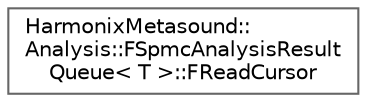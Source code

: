 digraph "Graphical Class Hierarchy"
{
 // INTERACTIVE_SVG=YES
 // LATEX_PDF_SIZE
  bgcolor="transparent";
  edge [fontname=Helvetica,fontsize=10,labelfontname=Helvetica,labelfontsize=10];
  node [fontname=Helvetica,fontsize=10,shape=box,height=0.2,width=0.4];
  rankdir="LR";
  Node0 [id="Node000000",label="HarmonixMetasound::\lAnalysis::FSpmcAnalysisResult\lQueue\< T \>::FReadCursor",height=0.2,width=0.4,color="grey40", fillcolor="white", style="filled",URL="$db/d23/classHarmonixMetasound_1_1Analysis_1_1FSpmcAnalysisResultQueue_1_1FReadCursor.html",tooltip=" "];
}
